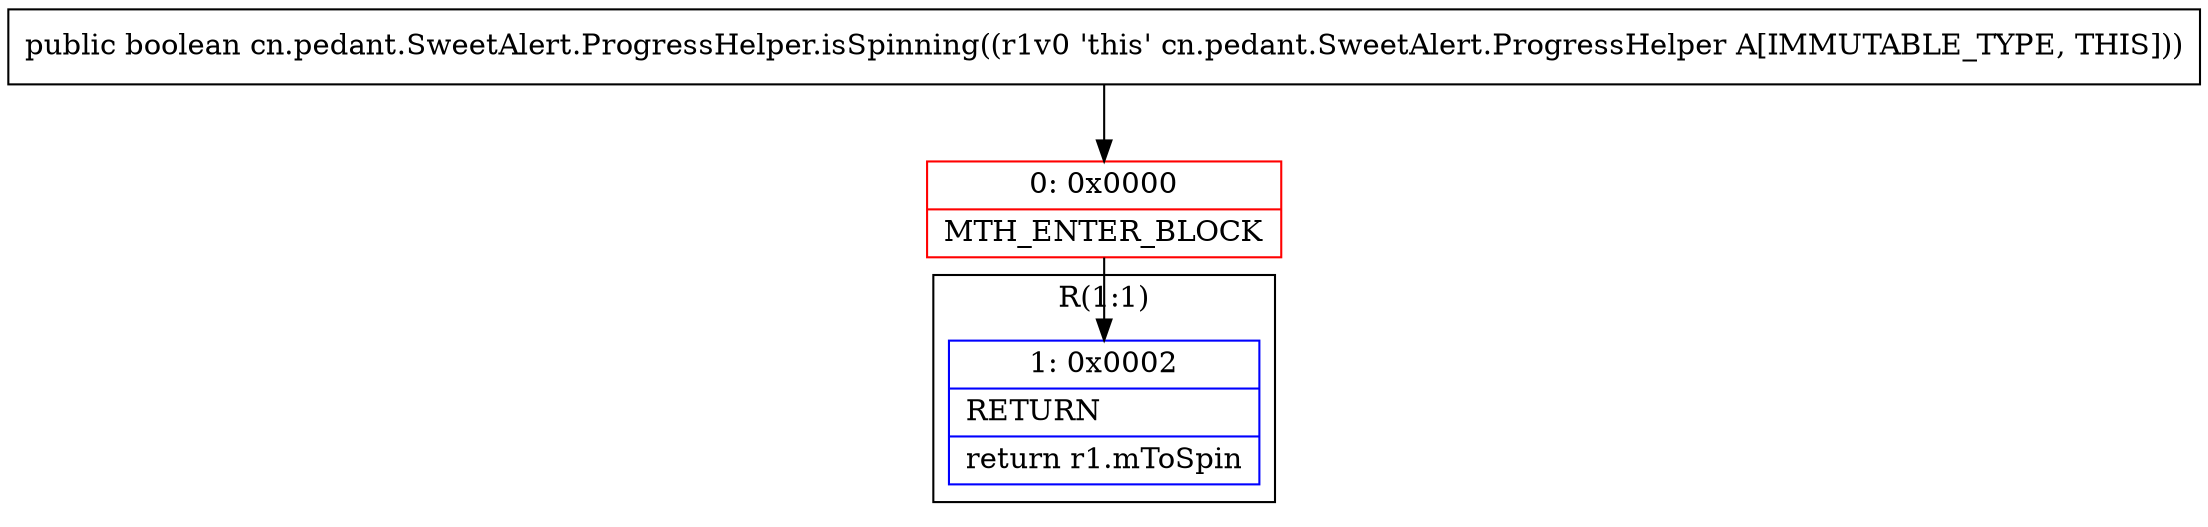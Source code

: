 digraph "CFG forcn.pedant.SweetAlert.ProgressHelper.isSpinning()Z" {
subgraph cluster_Region_1878882208 {
label = "R(1:1)";
node [shape=record,color=blue];
Node_1 [shape=record,label="{1\:\ 0x0002|RETURN\l|return r1.mToSpin\l}"];
}
Node_0 [shape=record,color=red,label="{0\:\ 0x0000|MTH_ENTER_BLOCK\l}"];
MethodNode[shape=record,label="{public boolean cn.pedant.SweetAlert.ProgressHelper.isSpinning((r1v0 'this' cn.pedant.SweetAlert.ProgressHelper A[IMMUTABLE_TYPE, THIS])) }"];
MethodNode -> Node_0;
Node_0 -> Node_1;
}

